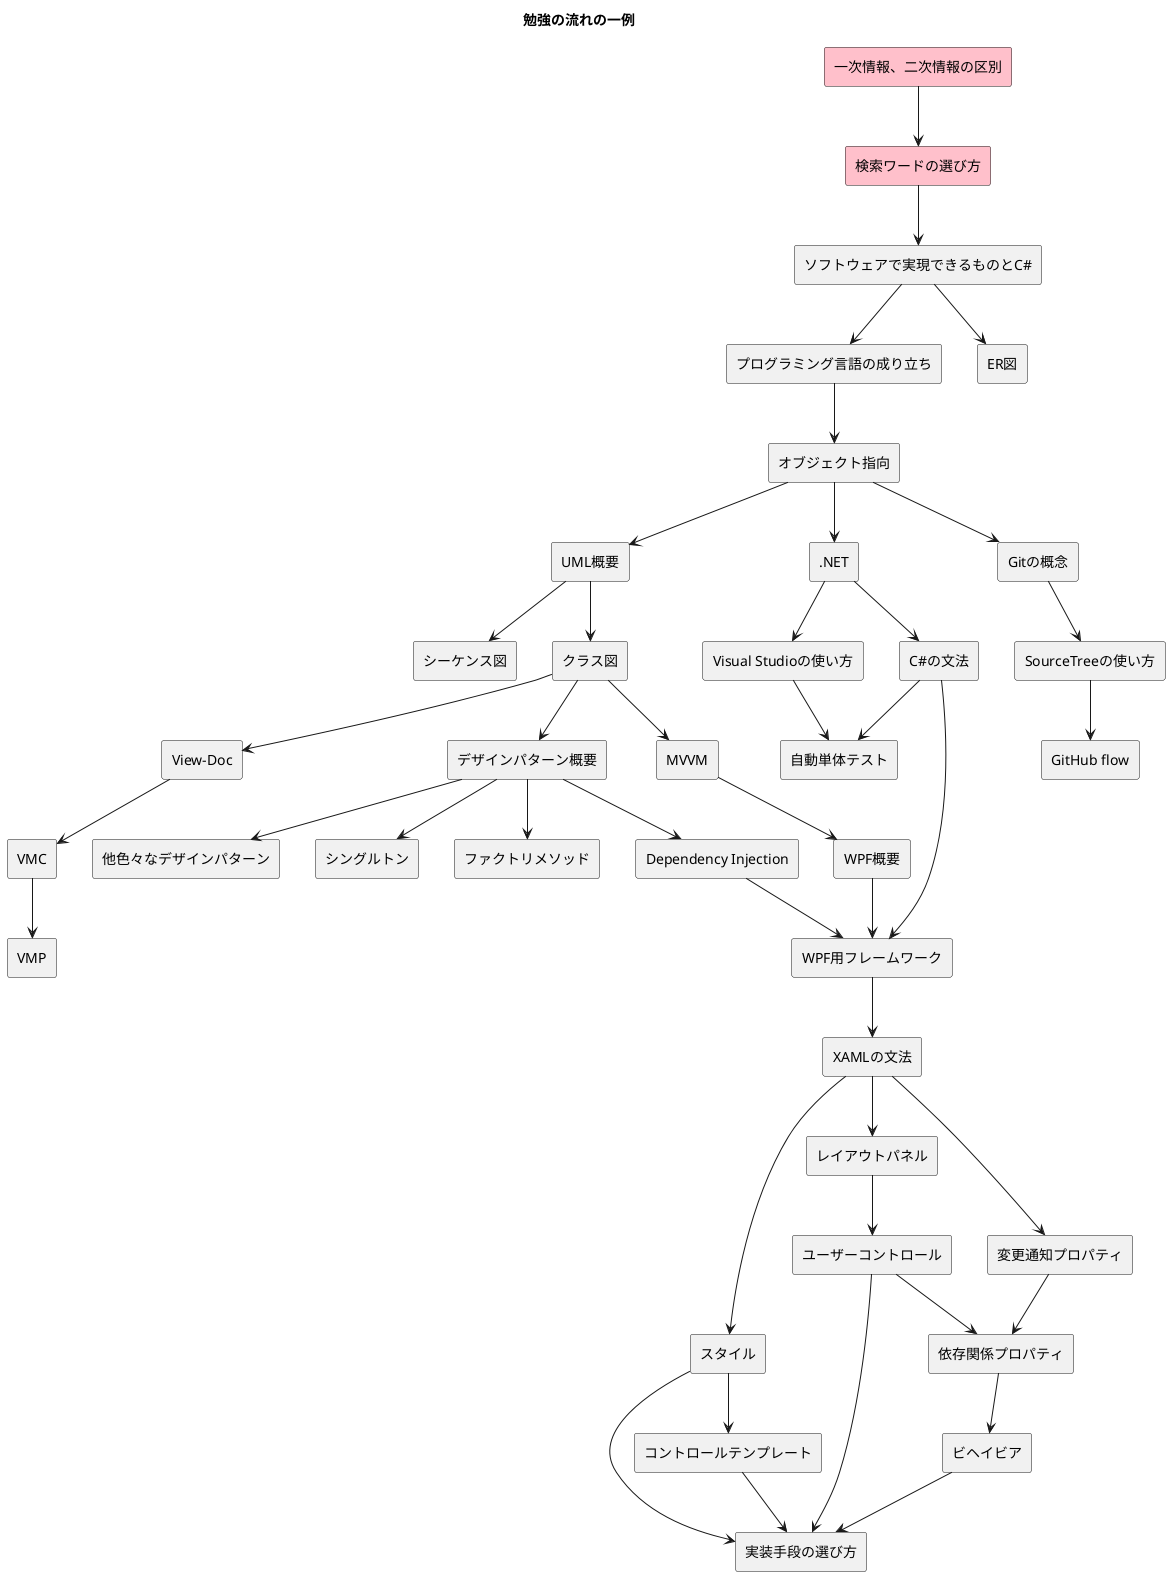 @startuml flow-sample

skinparam ComponentStyle rectangle
top to bottom direction
title 勉強の流れの一例

component "ソフトウェアで実現できるものとC#" as software
component プログラミング言語の成り立ち
component オブジェクト指向
component UML概要
component クラス図
component シーケンス図
component デザインパターン概要
component シングルトン
component ファクトリメソッド
component "Dependency Injection" as di
component 他色々なデザインパターン
component ".NET" as dotnet
component "Visual Studioの使い方" as vs
component 検索ワードの選び方 #Pink
component "一次情報、二次情報の区別" as infos #Pink
component "C#の文法" as csharp
component 自動単体テスト
component Gitの概念
component SourceTreeの使い方
component "GitHub flow" as githubflow
component "View-Doc" as viewdoc
component VMC
component VMP
component MVVM
component WPF概要
component WPF用フレームワーク
component XAMLの文法
component レイアウトパネル
component 変更通知プロパティ
component スタイル
component コントロールテンプレート
component ユーザーコントロール
component 依存関係プロパティ
component ビヘイビア
component 実装手段の選び方
component ER図

infos --> 検索ワードの選び方
検索ワードの選び方 --> software
software --> プログラミング言語の成り立ち
software --> ER図
プログラミング言語の成り立ち --> オブジェクト指向
オブジェクト指向 --> UML概要
オブジェクト指向 --> dotnet
オブジェクト指向 --> Gitの概念
UML概要 --> クラス図
UML概要 --> シーケンス図
クラス図 --> デザインパターン概要
クラス図 --> viewdoc
クラス図 --> MVVM
デザインパターン概要 --> シングルトン
デザインパターン概要 --> ファクトリメソッド
デザインパターン概要 --> di
デザインパターン概要 --> 他色々なデザインパターン
di --> WPF用フレームワーク

dotnet --> vs
dotnet --> csharp
csharp --> 自動単体テスト
csharp --> WPF用フレームワーク
vs --> 自動単体テスト

Gitの概念 --> SourceTreeの使い方
SourceTreeの使い方 --> githubflow

viewdoc --> VMC
VMC --> VMP

MVVM --> WPF概要
WPF概要 --> WPF用フレームワーク
WPF用フレームワーク --> XAMLの文法
XAMLの文法 --> レイアウトパネル
XAMLの文法 --> スタイル
XAMLの文法 --> 変更通知プロパティ
スタイル --> コントロールテンプレート
レイアウトパネル --> ユーザーコントロール
変更通知プロパティ --> 依存関係プロパティ
ユーザーコントロール --> 依存関係プロパティ
依存関係プロパティ --> ビヘイビア
スタイル --> 実装手段の選び方
ユーザーコントロール --> 実装手段の選び方
コントロールテンプレート --> 実装手段の選び方
ビヘイビア --> 実装手段の選び方

@enduml
